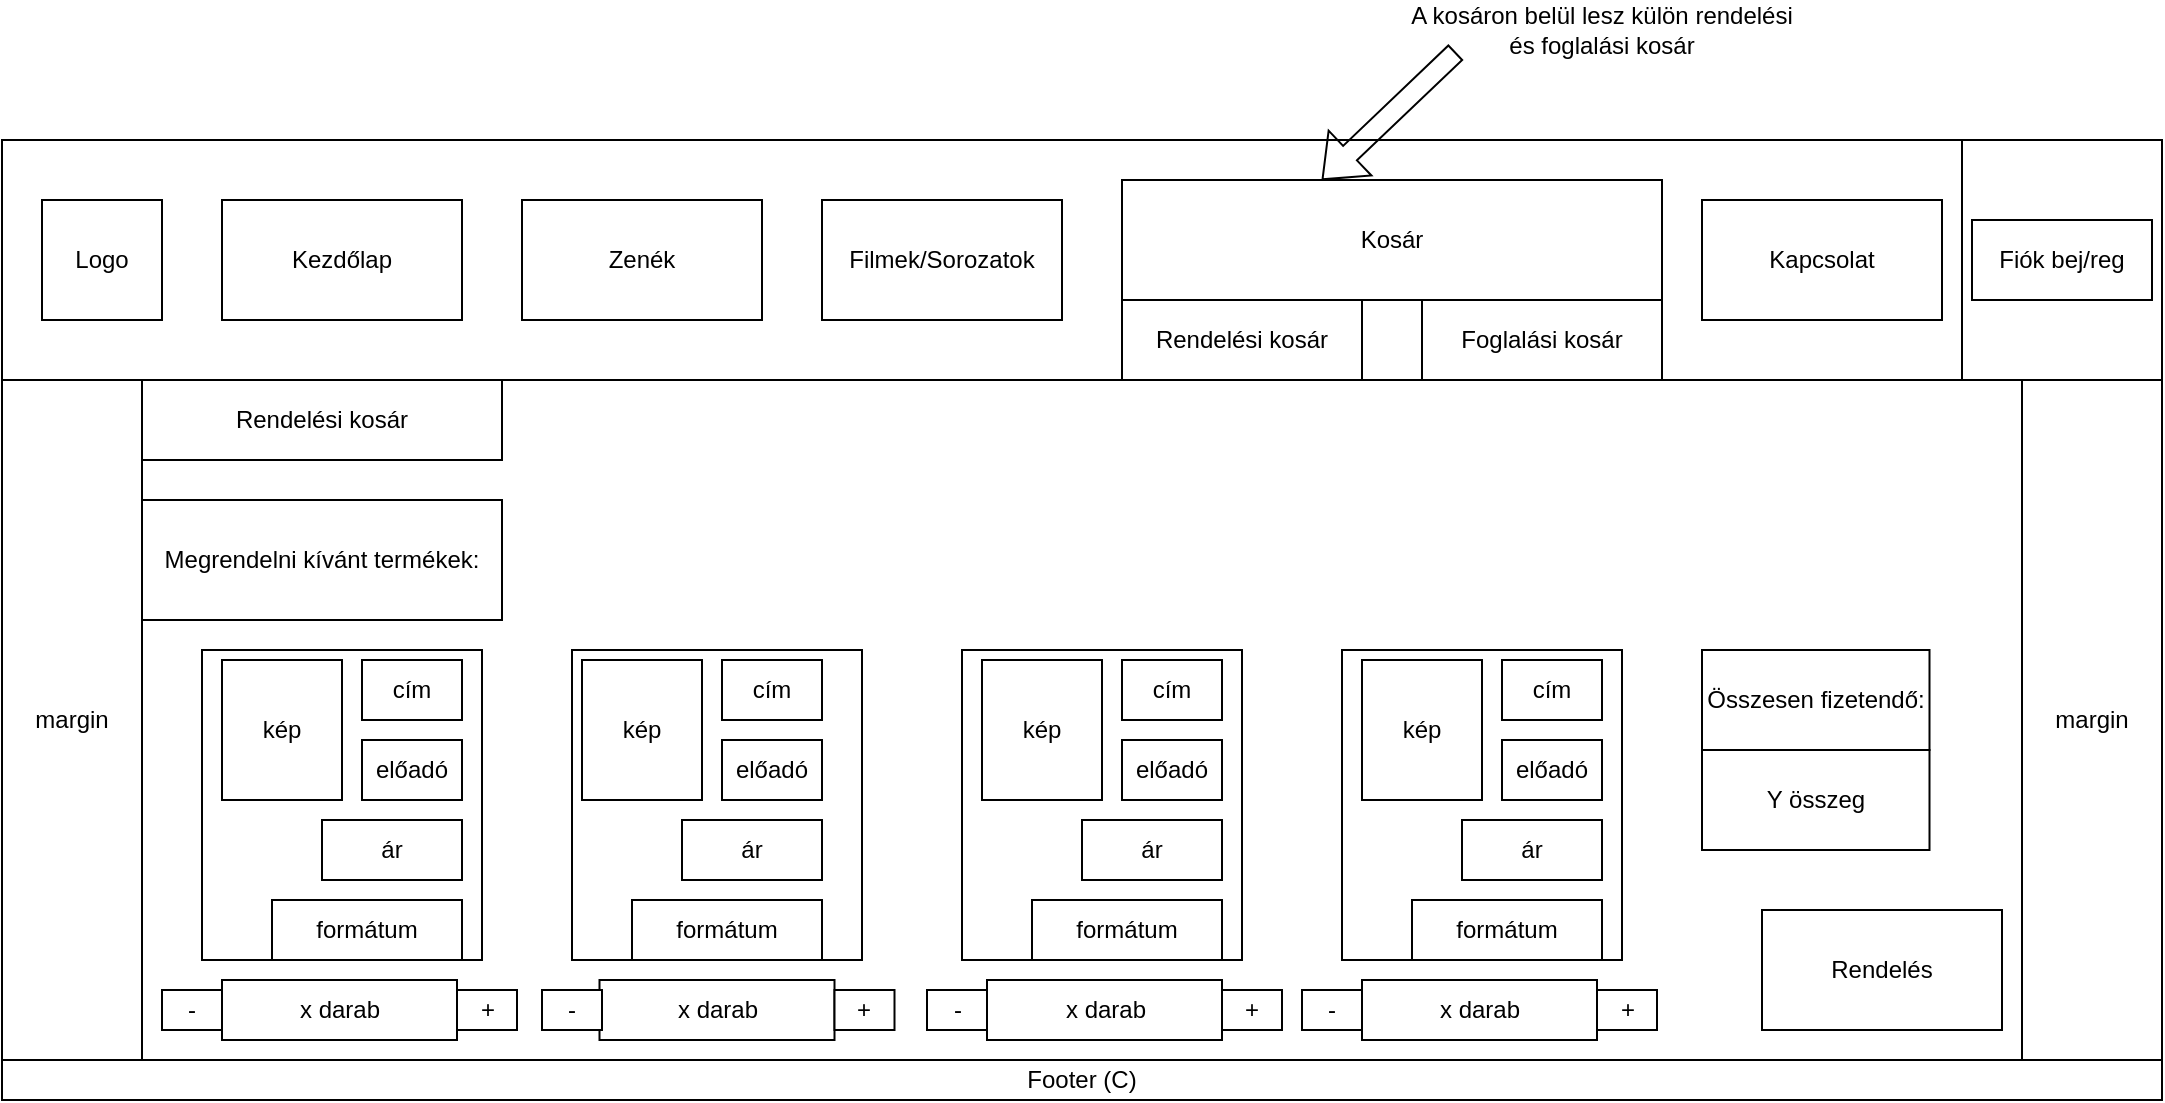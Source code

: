 <mxfile version="26.2.3">
  <diagram name="1 oldal" id="ZRo3TNaSbQ_DCoS2osNK">
    <mxGraphModel dx="-284" dy="1155" grid="1" gridSize="10" guides="1" tooltips="1" connect="1" arrows="1" fold="1" page="1" pageScale="1" pageWidth="827" pageHeight="1169" math="0" shadow="0">
      <root>
        <mxCell id="0" />
        <mxCell id="1" parent="0" />
        <mxCell id="tNXsENTEjhiDUSROjqKi-867" value="" style="rounded=0;whiteSpace=wrap;html=1;" parent="1" vertex="1">
          <mxGeometry x="2610" y="310" width="1080" height="480" as="geometry" />
        </mxCell>
        <mxCell id="tNXsENTEjhiDUSROjqKi-868" value="" style="rounded=0;whiteSpace=wrap;html=1;" parent="1" vertex="1">
          <mxGeometry x="2610" y="310" width="1080" height="120" as="geometry" />
        </mxCell>
        <mxCell id="tNXsENTEjhiDUSROjqKi-869" style="edgeStyle=orthogonalEdgeStyle;rounded=0;orthogonalLoop=1;jettySize=auto;html=1;exitX=0.5;exitY=0;exitDx=0;exitDy=0;" parent="1" source="tNXsENTEjhiDUSROjqKi-870" edge="1">
          <mxGeometry relative="1" as="geometry">
            <mxPoint x="3150" y="770" as="targetPoint" />
          </mxGeometry>
        </mxCell>
        <mxCell id="tNXsENTEjhiDUSROjqKi-870" value="" style="rounded=0;whiteSpace=wrap;html=1;" parent="1" vertex="1">
          <mxGeometry x="2610" y="770" width="1080" height="20" as="geometry" />
        </mxCell>
        <mxCell id="tNXsENTEjhiDUSROjqKi-871" value="" style="rounded=0;whiteSpace=wrap;html=1;" parent="1" vertex="1">
          <mxGeometry x="3590" y="310" width="100" height="120" as="geometry" />
        </mxCell>
        <mxCell id="tNXsENTEjhiDUSROjqKi-872" value="" style="rounded=0;whiteSpace=wrap;html=1;" parent="1" vertex="1">
          <mxGeometry x="2720" y="340" width="120" height="60" as="geometry" />
        </mxCell>
        <mxCell id="tNXsENTEjhiDUSROjqKi-873" value="" style="rounded=0;whiteSpace=wrap;html=1;" parent="1" vertex="1">
          <mxGeometry x="3320" y="370" width="120" height="60" as="geometry" />
        </mxCell>
        <mxCell id="tNXsENTEjhiDUSROjqKi-874" value="" style="rounded=0;whiteSpace=wrap;html=1;" parent="1" vertex="1">
          <mxGeometry x="2870" y="340" width="120" height="60" as="geometry" />
        </mxCell>
        <mxCell id="tNXsENTEjhiDUSROjqKi-875" value="" style="rounded=0;whiteSpace=wrap;html=1;" parent="1" vertex="1">
          <mxGeometry x="3170" y="370" width="120" height="60" as="geometry" />
        </mxCell>
        <mxCell id="tNXsENTEjhiDUSROjqKi-876" value="" style="rounded=0;whiteSpace=wrap;html=1;" parent="1" vertex="1">
          <mxGeometry x="3020" y="340" width="120" height="60" as="geometry" />
        </mxCell>
        <mxCell id="tNXsENTEjhiDUSROjqKi-877" value="" style="rounded=0;whiteSpace=wrap;html=1;" parent="1" vertex="1">
          <mxGeometry x="2680" y="430" width="940" height="340" as="geometry" />
        </mxCell>
        <mxCell id="tNXsENTEjhiDUSROjqKi-878" value="Kezdőlap" style="text;html=1;align=center;verticalAlign=middle;whiteSpace=wrap;rounded=0;" parent="1" vertex="1">
          <mxGeometry x="2720" y="340" width="120" height="60" as="geometry" />
        </mxCell>
        <mxCell id="tNXsENTEjhiDUSROjqKi-879" value="" style="rounded=0;whiteSpace=wrap;html=1;" parent="1" vertex="1">
          <mxGeometry x="2630" y="340" width="60" height="60" as="geometry" />
        </mxCell>
        <mxCell id="tNXsENTEjhiDUSROjqKi-880" value="&lt;div&gt;Logo&lt;/div&gt;" style="text;html=1;align=center;verticalAlign=middle;whiteSpace=wrap;rounded=0;" parent="1" vertex="1">
          <mxGeometry x="2630" y="340" width="60" height="60" as="geometry" />
        </mxCell>
        <mxCell id="tNXsENTEjhiDUSROjqKi-881" value="Zenék" style="text;html=1;align=center;verticalAlign=middle;whiteSpace=wrap;rounded=0;" parent="1" vertex="1">
          <mxGeometry x="2870" y="340" width="120" height="60" as="geometry" />
        </mxCell>
        <mxCell id="tNXsENTEjhiDUSROjqKi-882" value="Filmek/Sorozatok" style="text;html=1;align=center;verticalAlign=middle;whiteSpace=wrap;rounded=0;" parent="1" vertex="1">
          <mxGeometry x="3020" y="340" width="120" height="60" as="geometry" />
        </mxCell>
        <mxCell id="tNXsENTEjhiDUSROjqKi-883" value="Rendelési kosár" style="text;html=1;align=center;verticalAlign=middle;whiteSpace=wrap;rounded=0;" parent="1" vertex="1">
          <mxGeometry x="3170" y="380" width="120" height="60" as="geometry" />
        </mxCell>
        <mxCell id="tNXsENTEjhiDUSROjqKi-884" value="Footer (C)" style="text;html=1;align=center;verticalAlign=middle;whiteSpace=wrap;rounded=0;" parent="1" vertex="1">
          <mxGeometry x="2610" y="770" width="1080" height="20" as="geometry" />
        </mxCell>
        <mxCell id="tNXsENTEjhiDUSROjqKi-885" value="margin" style="text;html=1;align=center;verticalAlign=middle;whiteSpace=wrap;rounded=0;" parent="1" vertex="1">
          <mxGeometry x="2610" y="430" width="70" height="340" as="geometry" />
        </mxCell>
        <mxCell id="tNXsENTEjhiDUSROjqKi-886" value="margin" style="text;html=1;align=center;verticalAlign=middle;whiteSpace=wrap;rounded=0;" parent="1" vertex="1">
          <mxGeometry x="3620" y="430" width="70" height="340" as="geometry" />
        </mxCell>
        <mxCell id="tNXsENTEjhiDUSROjqKi-887" value="Fiók bej/reg" style="rounded=0;whiteSpace=wrap;html=1;" parent="1" vertex="1">
          <mxGeometry x="3595" y="350" width="90" height="40" as="geometry" />
        </mxCell>
        <mxCell id="tNXsENTEjhiDUSROjqKi-888" value="" style="rounded=0;whiteSpace=wrap;html=1;" parent="1" vertex="1">
          <mxGeometry x="3460" y="340" width="120" height="60" as="geometry" />
        </mxCell>
        <mxCell id="tNXsENTEjhiDUSROjqKi-889" value="Kapcsolat" style="text;html=1;align=center;verticalAlign=middle;whiteSpace=wrap;rounded=0;" parent="1" vertex="1">
          <mxGeometry x="3460" y="340" width="120" height="60" as="geometry" />
        </mxCell>
        <mxCell id="tNXsENTEjhiDUSROjqKi-890" value="Foglalási kosár" style="text;html=1;align=center;verticalAlign=middle;whiteSpace=wrap;rounded=0;" parent="1" vertex="1">
          <mxGeometry x="3320" y="380" width="120" height="60" as="geometry" />
        </mxCell>
        <mxCell id="tNXsENTEjhiDUSROjqKi-891" value="Kosár" style="rounded=0;whiteSpace=wrap;html=1;" parent="1" vertex="1">
          <mxGeometry x="3170" y="330" width="270" height="60" as="geometry" />
        </mxCell>
        <mxCell id="tNXsENTEjhiDUSROjqKi-892" value="A kosáron belül lesz külön rendelési és foglalási kosár" style="text;html=1;align=center;verticalAlign=middle;whiteSpace=wrap;rounded=0;" parent="1" vertex="1">
          <mxGeometry x="3310" y="240" width="200" height="30" as="geometry" />
        </mxCell>
        <mxCell id="tNXsENTEjhiDUSROjqKi-893" value="" style="endArrow=classic;html=1;rounded=0;entryX=0.37;entryY=0;entryDx=0;entryDy=0;shape=flexArrow;entryPerimeter=0;exitX=0.135;exitY=0.867;exitDx=0;exitDy=0;exitPerimeter=0;" parent="1" source="tNXsENTEjhiDUSROjqKi-892" target="tNXsENTEjhiDUSROjqKi-891" edge="1">
          <mxGeometry width="50" height="50" relative="1" as="geometry">
            <mxPoint x="3190" y="290" as="sourcePoint" />
            <mxPoint x="3070" y="370" as="targetPoint" />
          </mxGeometry>
        </mxCell>
        <mxCell id="tNXsENTEjhiDUSROjqKi-897" value="Rendelési kosár" style="rounded=0;whiteSpace=wrap;html=1;" parent="1" vertex="1">
          <mxGeometry x="2680" y="430" width="180" height="40" as="geometry" />
        </mxCell>
        <mxCell id="tNXsENTEjhiDUSROjqKi-898" value="Megrendelni kívánt termékek:" style="rounded=0;whiteSpace=wrap;html=1;" parent="1" vertex="1">
          <mxGeometry x="2680" y="490" width="180" height="60" as="geometry" />
        </mxCell>
        <mxCell id="tNXsENTEjhiDUSROjqKi-899" value="" style="rounded=0;whiteSpace=wrap;html=1;" parent="1" vertex="1">
          <mxGeometry x="2710" y="565" width="140" height="155" as="geometry" />
        </mxCell>
        <mxCell id="tNXsENTEjhiDUSROjqKi-900" value="" style="rounded=0;whiteSpace=wrap;html=1;" parent="1" vertex="1">
          <mxGeometry x="2895" y="565" width="145" height="155" as="geometry" />
        </mxCell>
        <mxCell id="tNXsENTEjhiDUSROjqKi-901" value="" style="rounded=0;whiteSpace=wrap;html=1;" parent="1" vertex="1">
          <mxGeometry x="3090" y="565" width="140" height="155" as="geometry" />
        </mxCell>
        <mxCell id="tNXsENTEjhiDUSROjqKi-902" value="" style="rounded=0;whiteSpace=wrap;html=1;" parent="1" vertex="1">
          <mxGeometry x="3280" y="565" width="140" height="155" as="geometry" />
        </mxCell>
        <mxCell id="trwgs1z1zUuKxBCwaUoy-1" value="kép" style="rounded=0;whiteSpace=wrap;html=1;" vertex="1" parent="1">
          <mxGeometry x="2720" y="570" width="60" height="70" as="geometry" />
        </mxCell>
        <mxCell id="trwgs1z1zUuKxBCwaUoy-2" value="kép" style="rounded=0;whiteSpace=wrap;html=1;" vertex="1" parent="1">
          <mxGeometry x="2900" y="570" width="60" height="70" as="geometry" />
        </mxCell>
        <mxCell id="trwgs1z1zUuKxBCwaUoy-3" value="kép" style="rounded=0;whiteSpace=wrap;html=1;" vertex="1" parent="1">
          <mxGeometry x="3100" y="570" width="60" height="70" as="geometry" />
        </mxCell>
        <mxCell id="trwgs1z1zUuKxBCwaUoy-4" value="kép" style="rounded=0;whiteSpace=wrap;html=1;" vertex="1" parent="1">
          <mxGeometry x="3290" y="570" width="60" height="70" as="geometry" />
        </mxCell>
        <mxCell id="trwgs1z1zUuKxBCwaUoy-5" value="cím" style="rounded=0;whiteSpace=wrap;html=1;" vertex="1" parent="1">
          <mxGeometry x="2790" y="570" width="50" height="30" as="geometry" />
        </mxCell>
        <mxCell id="trwgs1z1zUuKxBCwaUoy-6" value="cím" style="rounded=0;whiteSpace=wrap;html=1;" vertex="1" parent="1">
          <mxGeometry x="2970" y="570" width="50" height="30" as="geometry" />
        </mxCell>
        <mxCell id="trwgs1z1zUuKxBCwaUoy-7" value="cím" style="rounded=0;whiteSpace=wrap;html=1;" vertex="1" parent="1">
          <mxGeometry x="3170" y="570" width="50" height="30" as="geometry" />
        </mxCell>
        <mxCell id="trwgs1z1zUuKxBCwaUoy-8" value="cím" style="rounded=0;whiteSpace=wrap;html=1;" vertex="1" parent="1">
          <mxGeometry x="3360" y="570" width="50" height="30" as="geometry" />
        </mxCell>
        <mxCell id="trwgs1z1zUuKxBCwaUoy-9" value="előadó" style="rounded=0;whiteSpace=wrap;html=1;" vertex="1" parent="1">
          <mxGeometry x="2790" y="610" width="50" height="30" as="geometry" />
        </mxCell>
        <mxCell id="trwgs1z1zUuKxBCwaUoy-10" value="előadó" style="rounded=0;whiteSpace=wrap;html=1;" vertex="1" parent="1">
          <mxGeometry x="2970" y="610" width="50" height="30" as="geometry" />
        </mxCell>
        <mxCell id="trwgs1z1zUuKxBCwaUoy-11" value="előadó" style="rounded=0;whiteSpace=wrap;html=1;" vertex="1" parent="1">
          <mxGeometry x="3170" y="610" width="50" height="30" as="geometry" />
        </mxCell>
        <mxCell id="trwgs1z1zUuKxBCwaUoy-12" value="előadó" style="rounded=0;whiteSpace=wrap;html=1;" vertex="1" parent="1">
          <mxGeometry x="3360" y="610" width="50" height="30" as="geometry" />
        </mxCell>
        <mxCell id="trwgs1z1zUuKxBCwaUoy-13" value="ár" style="rounded=0;whiteSpace=wrap;html=1;" vertex="1" parent="1">
          <mxGeometry x="2770" y="650" width="70" height="30" as="geometry" />
        </mxCell>
        <mxCell id="trwgs1z1zUuKxBCwaUoy-14" value="ár" style="rounded=0;whiteSpace=wrap;html=1;" vertex="1" parent="1">
          <mxGeometry x="2950" y="650" width="70" height="30" as="geometry" />
        </mxCell>
        <mxCell id="trwgs1z1zUuKxBCwaUoy-15" value="ár" style="rounded=0;whiteSpace=wrap;html=1;" vertex="1" parent="1">
          <mxGeometry x="3150" y="650" width="70" height="30" as="geometry" />
        </mxCell>
        <mxCell id="trwgs1z1zUuKxBCwaUoy-16" value="ár" style="rounded=0;whiteSpace=wrap;html=1;" vertex="1" parent="1">
          <mxGeometry x="3340" y="650" width="70" height="30" as="geometry" />
        </mxCell>
        <mxCell id="trwgs1z1zUuKxBCwaUoy-17" value="formátum" style="rounded=0;whiteSpace=wrap;html=1;" vertex="1" parent="1">
          <mxGeometry x="2745" y="690" width="95" height="30" as="geometry" />
        </mxCell>
        <mxCell id="trwgs1z1zUuKxBCwaUoy-18" value="formátum" style="rounded=0;whiteSpace=wrap;html=1;" vertex="1" parent="1">
          <mxGeometry x="2925" y="690" width="95" height="30" as="geometry" />
        </mxCell>
        <mxCell id="trwgs1z1zUuKxBCwaUoy-19" value="formátum" style="rounded=0;whiteSpace=wrap;html=1;" vertex="1" parent="1">
          <mxGeometry x="3125" y="690" width="95" height="30" as="geometry" />
        </mxCell>
        <mxCell id="trwgs1z1zUuKxBCwaUoy-20" value="formátum" style="rounded=0;whiteSpace=wrap;html=1;" vertex="1" parent="1">
          <mxGeometry x="3315" y="690" width="95" height="30" as="geometry" />
        </mxCell>
        <mxCell id="trwgs1z1zUuKxBCwaUoy-21" value="x darab" style="rounded=0;whiteSpace=wrap;html=1;" vertex="1" parent="1">
          <mxGeometry x="2720" y="730" width="117.5" height="30" as="geometry" />
        </mxCell>
        <mxCell id="trwgs1z1zUuKxBCwaUoy-22" value="x darab" style="rounded=0;whiteSpace=wrap;html=1;" vertex="1" parent="1">
          <mxGeometry x="2908.75" y="730" width="117.5" height="30" as="geometry" />
        </mxCell>
        <mxCell id="trwgs1z1zUuKxBCwaUoy-23" value="x darab" style="rounded=0;whiteSpace=wrap;html=1;" vertex="1" parent="1">
          <mxGeometry x="3102.5" y="730" width="117.5" height="30" as="geometry" />
        </mxCell>
        <mxCell id="trwgs1z1zUuKxBCwaUoy-24" value="x darab" style="rounded=0;whiteSpace=wrap;html=1;" vertex="1" parent="1">
          <mxGeometry x="3290" y="730" width="117.5" height="30" as="geometry" />
        </mxCell>
        <mxCell id="trwgs1z1zUuKxBCwaUoy-25" value="-" style="rounded=0;whiteSpace=wrap;html=1;" vertex="1" parent="1">
          <mxGeometry x="2690" y="735" width="30" height="20" as="geometry" />
        </mxCell>
        <mxCell id="trwgs1z1zUuKxBCwaUoy-27" value="+" style="rounded=0;whiteSpace=wrap;html=1;" vertex="1" parent="1">
          <mxGeometry x="2837.5" y="735" width="30" height="20" as="geometry" />
        </mxCell>
        <mxCell id="trwgs1z1zUuKxBCwaUoy-28" value="-" style="rounded=0;whiteSpace=wrap;html=1;" vertex="1" parent="1">
          <mxGeometry x="2880" y="735" width="30" height="20" as="geometry" />
        </mxCell>
        <mxCell id="trwgs1z1zUuKxBCwaUoy-29" value="-" style="rounded=0;whiteSpace=wrap;html=1;" vertex="1" parent="1">
          <mxGeometry x="3072.5" y="735" width="30" height="20" as="geometry" />
        </mxCell>
        <mxCell id="trwgs1z1zUuKxBCwaUoy-30" value="-" style="rounded=0;whiteSpace=wrap;html=1;" vertex="1" parent="1">
          <mxGeometry x="3260" y="735" width="30" height="20" as="geometry" />
        </mxCell>
        <mxCell id="trwgs1z1zUuKxBCwaUoy-31" value="+" style="rounded=0;whiteSpace=wrap;html=1;" vertex="1" parent="1">
          <mxGeometry x="3026.25" y="735" width="30" height="20" as="geometry" />
        </mxCell>
        <mxCell id="trwgs1z1zUuKxBCwaUoy-32" value="+" style="rounded=0;whiteSpace=wrap;html=1;" vertex="1" parent="1">
          <mxGeometry x="3220" y="735" width="30" height="20" as="geometry" />
        </mxCell>
        <mxCell id="trwgs1z1zUuKxBCwaUoy-33" value="+" style="rounded=0;whiteSpace=wrap;html=1;" vertex="1" parent="1">
          <mxGeometry x="3407.5" y="735" width="30" height="20" as="geometry" />
        </mxCell>
        <mxCell id="trwgs1z1zUuKxBCwaUoy-34" value="Összesen fizetendő:" style="rounded=0;whiteSpace=wrap;html=1;" vertex="1" parent="1">
          <mxGeometry x="3460" y="565" width="113.75" height="50" as="geometry" />
        </mxCell>
        <mxCell id="trwgs1z1zUuKxBCwaUoy-36" value="Y összeg" style="rounded=0;whiteSpace=wrap;html=1;" vertex="1" parent="1">
          <mxGeometry x="3460" y="615" width="113.75" height="50" as="geometry" />
        </mxCell>
        <mxCell id="trwgs1z1zUuKxBCwaUoy-38" value="Rendelés" style="rounded=0;whiteSpace=wrap;html=1;" vertex="1" parent="1">
          <mxGeometry x="3490" y="695" width="120" height="60" as="geometry" />
        </mxCell>
      </root>
    </mxGraphModel>
  </diagram>
</mxfile>

